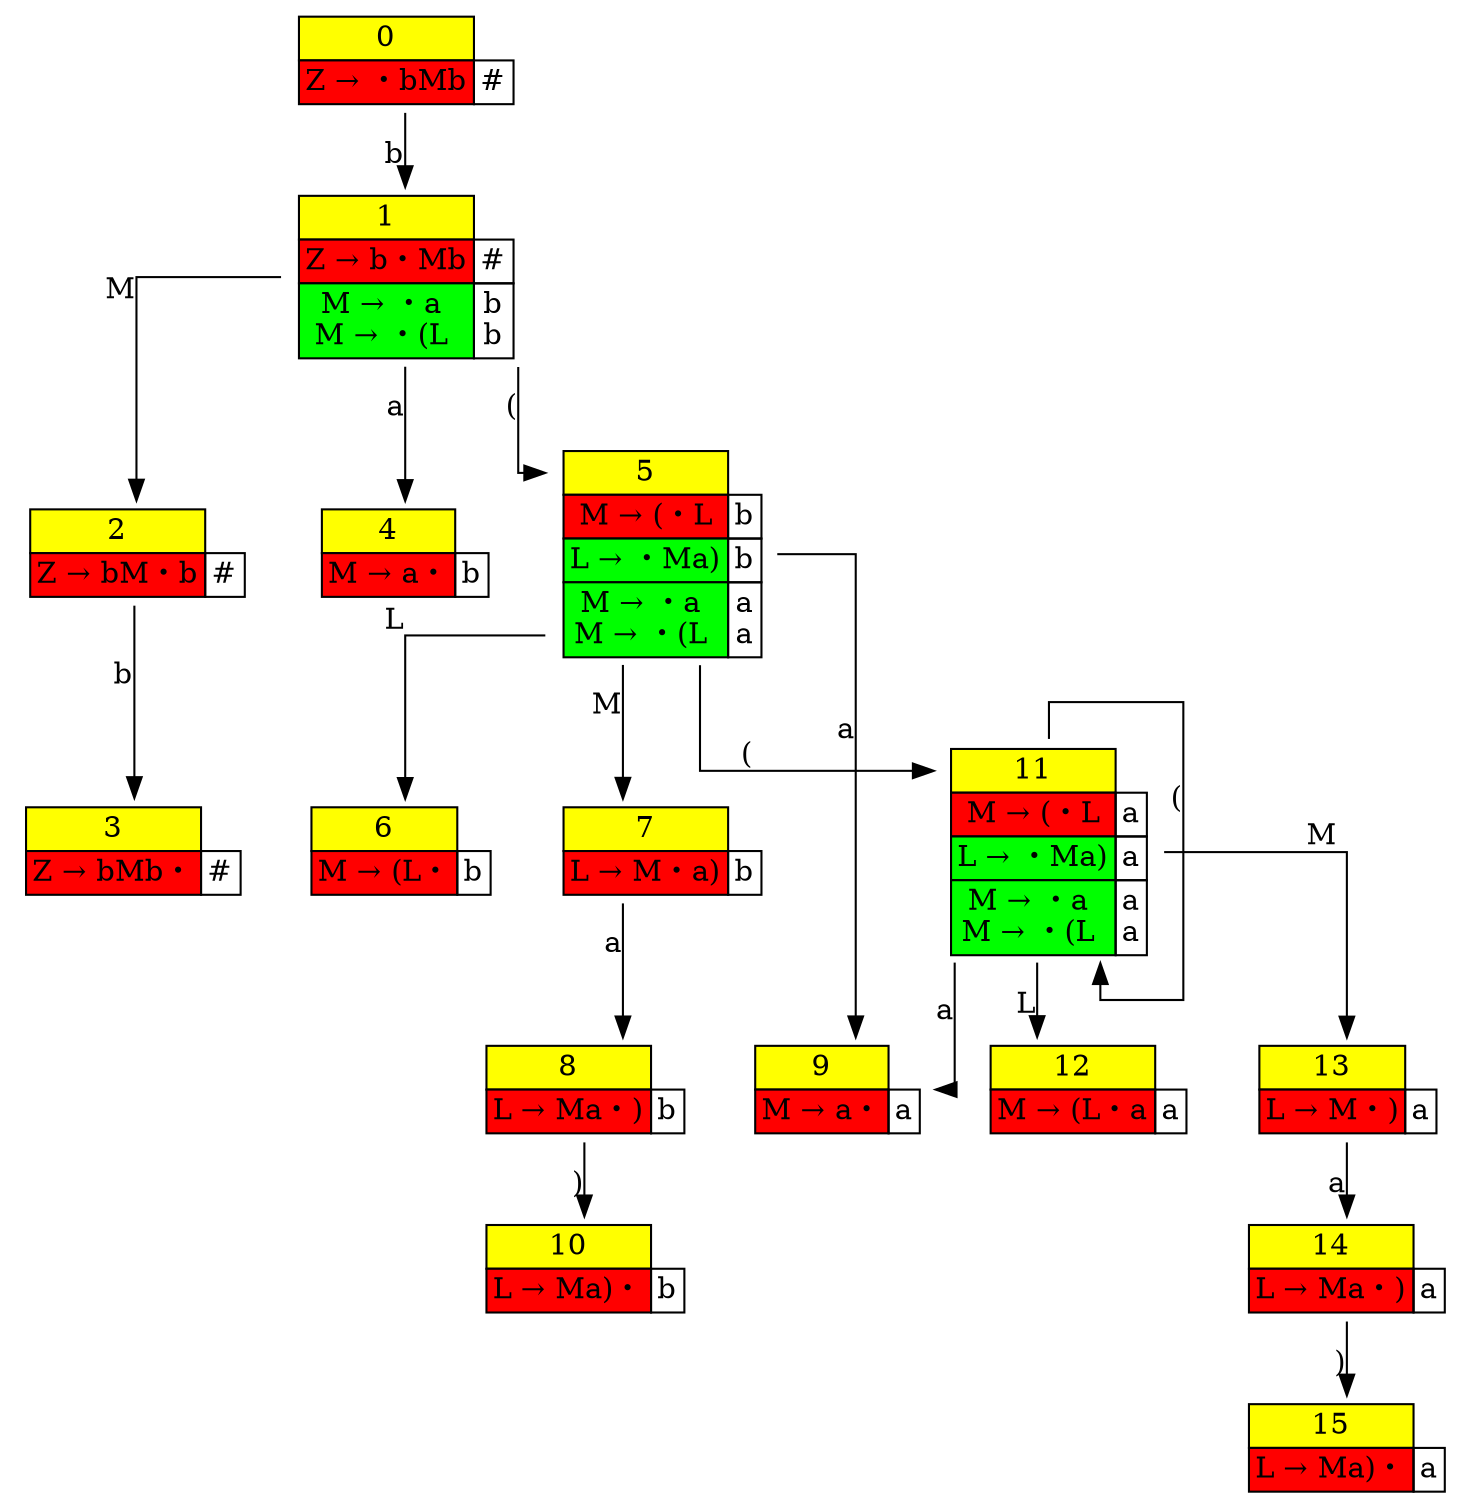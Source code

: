 digraph G {
    splines=ortho;
    node [shape=plaintext]

    state0 [label=<
            <TABLE BORDER="0" CELLBORDER="1" CELLSPACING="0">
            <TR><TD bgcolor="yellow">0</TD></TR>
            <TR><TD bgcolor="red">Z &rarr; ・bMb</TD><TD>#</TD></TR>
            </TABLE>>, pos="0,5.8!"];

    state1 [label=<
            <TABLE BORDER="0" CELLBORDER="1" CELLSPACING="0">
            <TR><TD PORT="title" bgcolor="yellow">1</TD></TR>
            <TR><TD bgcolor="red">Z &rarr; b・Mb</TD><TD>#</TD></TR>
            <TR><TD PORT="text1" bgcolor="green">M &rarr; ・a <br/>M &rarr; ・(L </TD><TD>b<br/>b</TD></TR>
            </TABLE>>, pos="0,4.4!"];

    state2 [label=<
            <TABLE BORDER="0" CELLBORDER="1" CELLSPACING="0">
            <TR><TD PORT="title" bgcolor="yellow">2</TD></TR>
            <TR><TD bgcolor="red">Z &rarr; bM・b</TD><TD>#</TD></TR>
            </TABLE>>, pos="2,5.5!"];

    state3 [label=<
            <TABLE BORDER="0" CELLBORDER="1" CELLSPACING="0">
            <TR><TD PORT="title" bgcolor="yellow">3</TD></TR>
            <TR><TD bgcolor="red">Z &rarr; bMb・</TD><TD>#</TD></TR>
            </TABLE>>, pos="4,5.5!"];

    state4 [label=<
            <TABLE BORDER="0" CELLBORDER="1" CELLSPACING="0">
            <TR><TD PORT="title" bgcolor="yellow">4</TD></TR>
            <TR><TD bgcolor="red">M &rarr; a・</TD><TD>b</TD></TR>
            </TABLE>>, pos="2,4.5!"];

    state5 [label=<
            <TABLE BORDER="0" CELLBORDER="1" CELLSPACING="0">
            <TR><TD PORT="title" bgcolor="yellow">5</TD></TR>
            <TR><TD bgcolor="red">M &rarr; (・L</TD><TD>b</TD></TR>
            <TR><TD bgcolor="green">L &rarr; ・Ma)</TD><TD>b</TD></TR>
            <TR><TD bgcolor="green">M &rarr; ・a <br/>M &rarr; ・(L </TD><TD>a<br/>a</TD></TR>
            </TABLE>>, pos="0,2.5!"];

    state6 [label=<
            <TABLE BORDER="0" CELLBORDER="1" CELLSPACING="0">
            <TR><TD PORT="title" bgcolor="yellow">6</TD></TR>
            <TR><TD bgcolor="red">M &rarr; (L・</TD><TD>b</TD></TR>
            </TABLE>>, pos="2,3.6!"];

    state7 [label=<
            <TABLE BORDER="0" CELLBORDER="1" CELLSPACING="0">
            <TR><TD PORT="title" bgcolor="yellow">7</TD></TR>
            <TR><TD bgcolor="red">L &rarr; M・a)</TD><TD>b</TD></TR>
            </TABLE>>, pos="2,2.9!"];

    state8 [label=<
            <TABLE BORDER="0" CELLBORDER="1" CELLSPACING="0">
            <TR><TD PORT="title" bgcolor="yellow">8</TD></TR>
            <TR><TD bgcolor="red">L &rarr; Ma・)</TD><TD>b</TD></TR>
            </TABLE>>, pos="4,2.9!"];

    state9 [label=<
            <TABLE BORDER="0" CELLBORDER="1" CELLSPACING="0">
            <TR><TD PORT="title" bgcolor="yellow">9</TD></TR>
            <TR><TD bgcolor="red">M &rarr; a・</TD><TD>a</TD></TR>
            </TABLE>>, pos="2,1.9!"];

    state10 [label=<
            <TABLE BORDER="0" CELLBORDER="1" CELLSPACING="0">
            <TR><TD PORT="title" bgcolor="yellow">10</TD></TR>
            <TR><TD bgcolor="red">L &rarr; Ma)・</TD><TD>b</TD></TR>
            </TABLE>>, pos="4,4.3!"];

    state11 [label=<
            <TABLE BORDER="0" CELLBORDER="1" CELLSPACING="0">
            <TR><TD PORT="title" bgcolor="yellow">11</TD></TR>
            <TR><TD bgcolor="red">M &rarr; (・L</TD><TD>a</TD></TR>
            <TR><TD bgcolor="green">L &rarr; ・Ma)</TD><TD>a</TD></TR>
            <TR><TD bgcolor="green">M &rarr; ・a <br/>M &rarr; ・(L </TD><TD>a<br/>a</TD></TR>
            </TABLE>>, pos="0,0.6!"];

    state12 [label=<
            <TABLE BORDER="0" CELLBORDER="1" CELLSPACING="0">
            <TR><TD PORT="title" bgcolor="yellow">12</TD></TR>
            <TR><TD bgcolor="red">M &rarr; (L・a</TD><TD>a</TD></TR>
            </TABLE>>, pos="2,1!"];

    state13 [label=<
            <TABLE BORDER="0" CELLBORDER="1" CELLSPACING="0">
            <TR><TD PORT="title" bgcolor="yellow">13</TD></TR>
            <TR><TD bgcolor="red">L &rarr; M・)</TD><TD>a</TD></TR>
            </TABLE>>, pos="2,0!"];

    state14 [label=<
            <TABLE BORDER="0" CELLBORDER="1" CELLSPACING="0">
            <TR><TD PORT="title" bgcolor="yellow">14</TD></TR>
            <TR><TD bgcolor="red">L &rarr; Ma・)</TD><TD>a</TD></TR>
            </TABLE>>, pos="4,0!"];

    state15 [label=<
            <TABLE BORDER="0" CELLBORDER="1" CELLSPACING="0">
            <TR><TD PORT="title" bgcolor="yellow">15</TD></TR>
            <TR><TD bgcolor="red">L &rarr; Ma)・</TD><TD>a</TD></TR>
            </TABLE>>, pos="4,1.3!"];


    state0 -> state1 [xlabel="b"]

    state1 -> state2 [xlabel="M"]
    state1 -> state4 [xlabel="a"]
    state1 -> state5 [xlabel="("]

    state2 -> state3 [xlabel="b"]

    state5 -> state6 [xlabel="L"]
    state5 -> state7 [xlabel="M"]
    state5 -> state9 [xlabel="a"]
    state5 -> state11 [xlabel="("]

    state11 -> state9  [xlabel="a"]
    state11 -> state11 [xlabel="("]
    state11 -> state12 [xlabel="L"]
    state11 -> state13 [xlabel="M"]

    state7 -> state8 [xlabel="a"]
    state8 -> state10 [xlabel=")"]

    state13 -> state14 [xlabel="a"]
    state14 -> state15 [xlabel=")"]
}